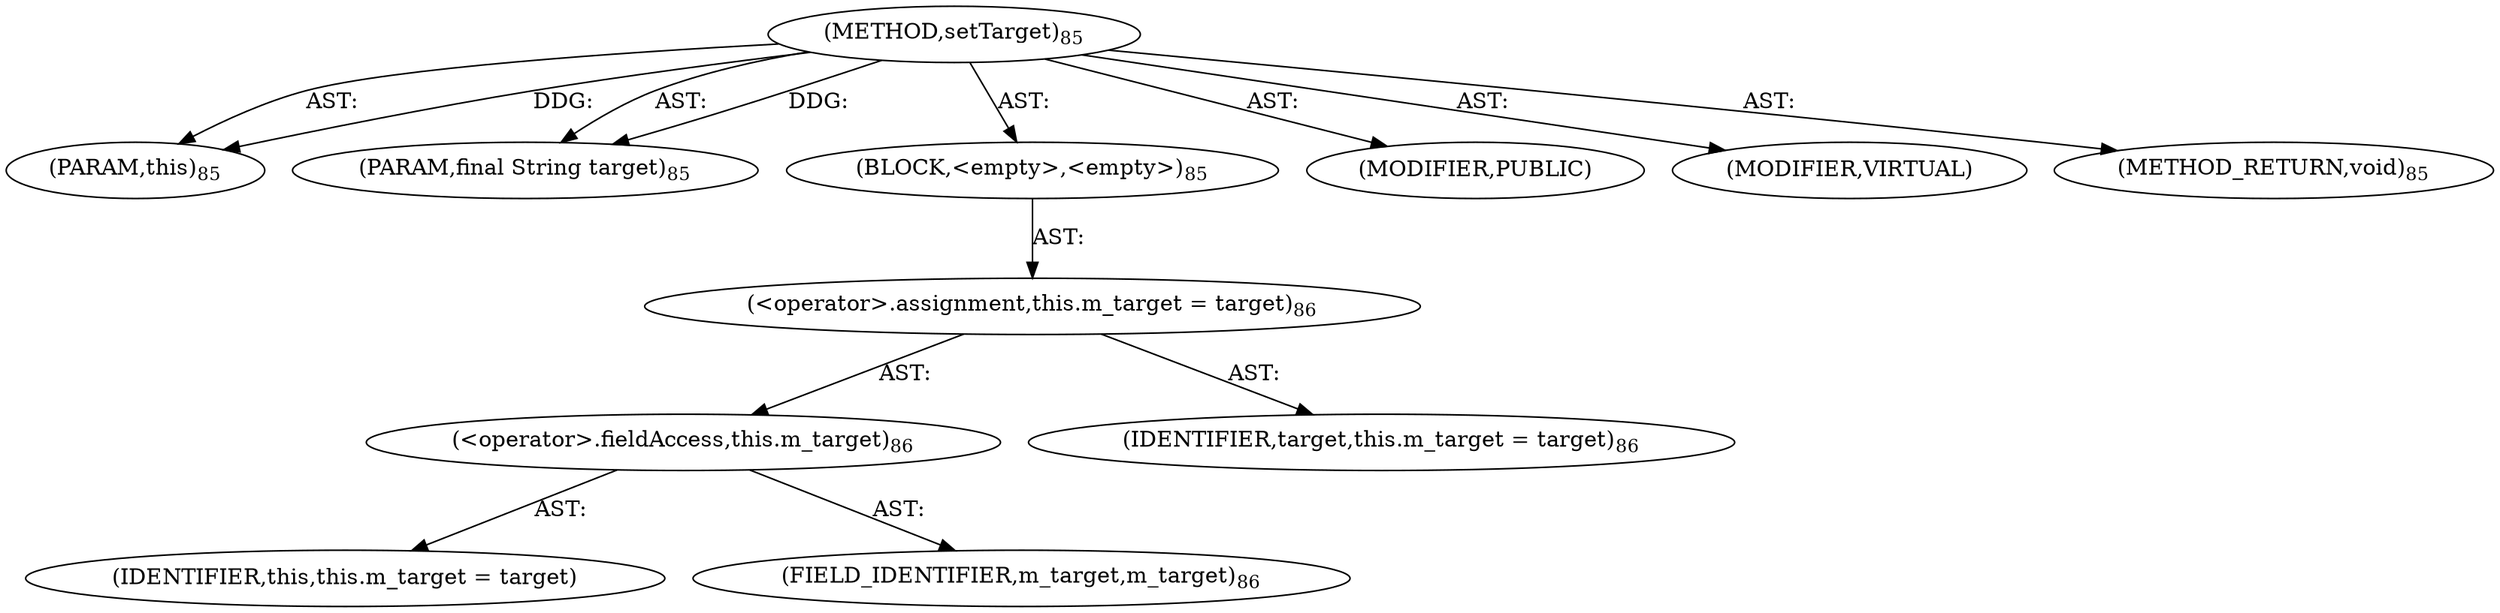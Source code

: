 digraph "setTarget" {  
"111669149698" [label = <(METHOD,setTarget)<SUB>85</SUB>> ]
"115964116997" [label = <(PARAM,this)<SUB>85</SUB>> ]
"115964116998" [label = <(PARAM,final String target)<SUB>85</SUB>> ]
"25769803778" [label = <(BLOCK,&lt;empty&gt;,&lt;empty&gt;)<SUB>85</SUB>> ]
"30064771076" [label = <(&lt;operator&gt;.assignment,this.m_target = target)<SUB>86</SUB>> ]
"30064771077" [label = <(&lt;operator&gt;.fieldAccess,this.m_target)<SUB>86</SUB>> ]
"68719476741" [label = <(IDENTIFIER,this,this.m_target = target)> ]
"55834574850" [label = <(FIELD_IDENTIFIER,m_target,m_target)<SUB>86</SUB>> ]
"68719476742" [label = <(IDENTIFIER,target,this.m_target = target)<SUB>86</SUB>> ]
"133143986183" [label = <(MODIFIER,PUBLIC)> ]
"133143986184" [label = <(MODIFIER,VIRTUAL)> ]
"128849018882" [label = <(METHOD_RETURN,void)<SUB>85</SUB>> ]
  "111669149698" -> "115964116997"  [ label = "AST: "] 
  "111669149698" -> "115964116998"  [ label = "AST: "] 
  "111669149698" -> "25769803778"  [ label = "AST: "] 
  "111669149698" -> "133143986183"  [ label = "AST: "] 
  "111669149698" -> "133143986184"  [ label = "AST: "] 
  "111669149698" -> "128849018882"  [ label = "AST: "] 
  "25769803778" -> "30064771076"  [ label = "AST: "] 
  "30064771076" -> "30064771077"  [ label = "AST: "] 
  "30064771076" -> "68719476742"  [ label = "AST: "] 
  "30064771077" -> "68719476741"  [ label = "AST: "] 
  "30064771077" -> "55834574850"  [ label = "AST: "] 
  "111669149698" -> "115964116997"  [ label = "DDG: "] 
  "111669149698" -> "115964116998"  [ label = "DDG: "] 
}
